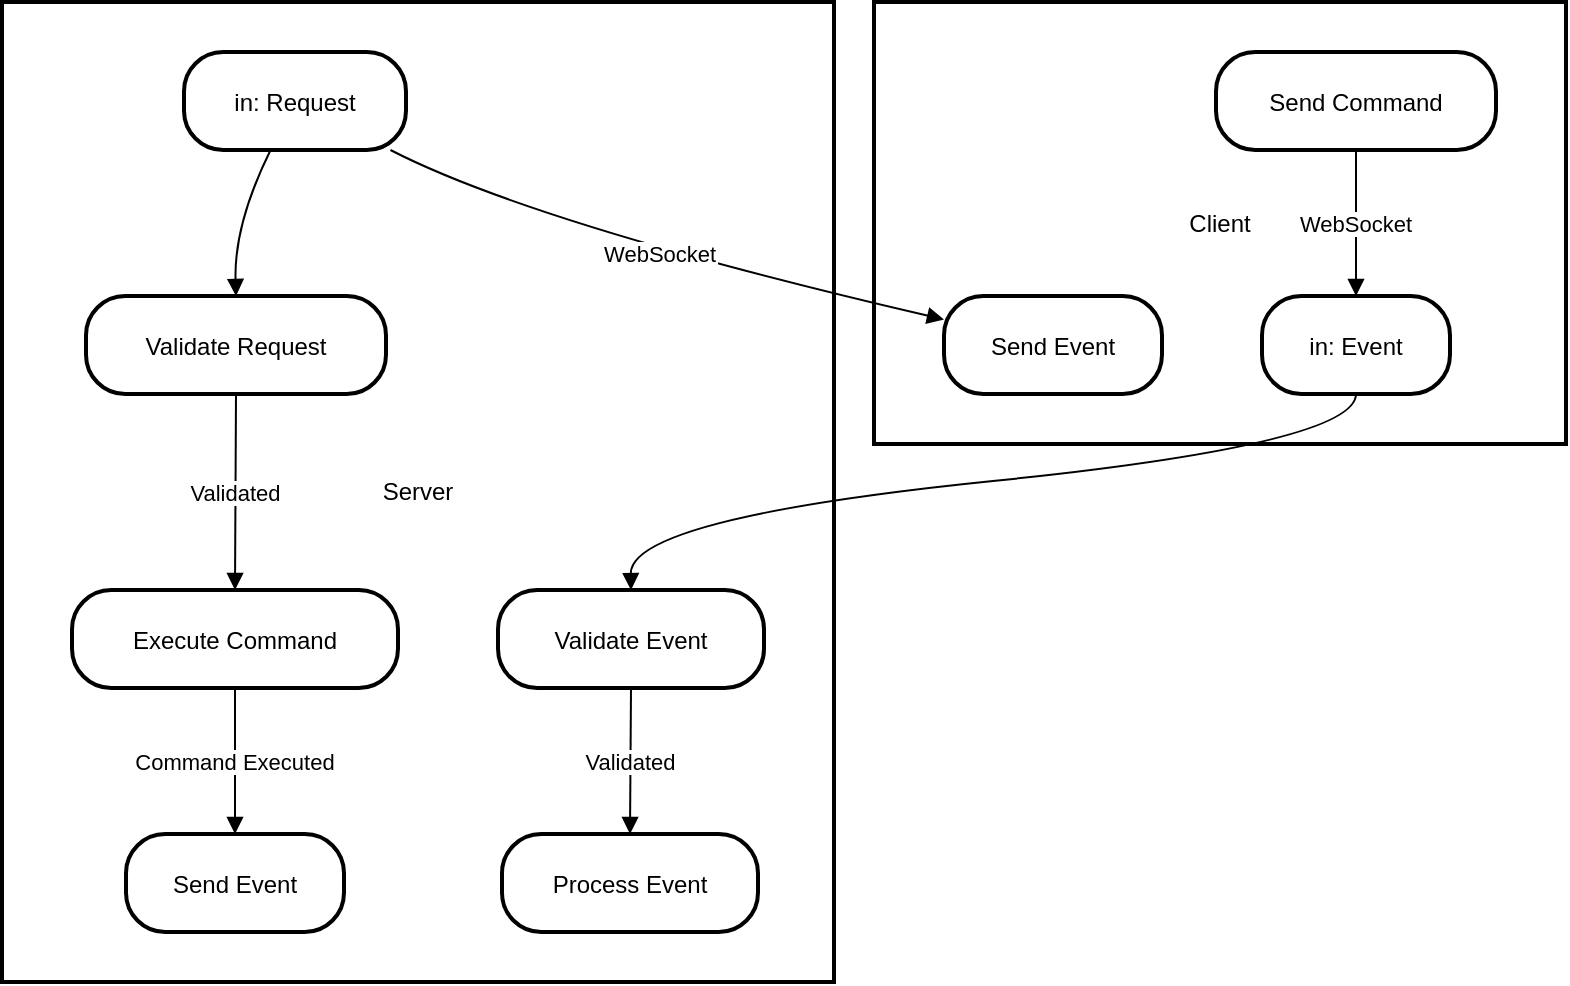 <mxfile version="24.8.0">
  <diagram name="Page-1" id="BQkFQnIl89M9SugGBp6n">
    <mxGraphModel>
      <root>
        <mxCell id="0" />
        <mxCell id="1" parent="0" />
        <mxCell id="2" value="Client" style="whiteSpace=wrap;strokeWidth=2;" vertex="1" parent="1">
          <mxGeometry x="444" y="8" width="346" height="221" as="geometry" />
        </mxCell>
        <mxCell id="3" value="Server" style="whiteSpace=wrap;strokeWidth=2;" vertex="1" parent="1">
          <mxGeometry x="8" y="8" width="416" height="490" as="geometry" />
        </mxCell>
        <mxCell id="4" value="in: Request" style="rounded=1;arcSize=40;strokeWidth=2" vertex="1" parent="1">
          <mxGeometry x="99" y="33" width="111" height="49" as="geometry" />
        </mxCell>
        <mxCell id="5" value="Validate Request" style="rounded=1;arcSize=40;strokeWidth=2" vertex="1" parent="1">
          <mxGeometry x="50" y="155" width="150" height="49" as="geometry" />
        </mxCell>
        <mxCell id="6" value="Execute Command" style="rounded=1;arcSize=40;strokeWidth=2" vertex="1" parent="1">
          <mxGeometry x="43" y="302" width="163" height="49" as="geometry" />
        </mxCell>
        <mxCell id="7" value="Send Event" style="rounded=1;arcSize=40;strokeWidth=2" vertex="1" parent="1">
          <mxGeometry x="70" y="424" width="109" height="49" as="geometry" />
        </mxCell>
        <mxCell id="8" value="Send Command" style="rounded=1;arcSize=40;strokeWidth=2" vertex="1" parent="1">
          <mxGeometry x="615" y="33" width="140" height="49" as="geometry" />
        </mxCell>
        <mxCell id="9" value="in: Event" style="rounded=1;arcSize=40;strokeWidth=2" vertex="1" parent="1">
          <mxGeometry x="638" y="155" width="94" height="49" as="geometry" />
        </mxCell>
        <mxCell id="10" value="Validate Event" style="rounded=1;arcSize=40;strokeWidth=2" vertex="1" parent="1">
          <mxGeometry x="256" y="302" width="133" height="49" as="geometry" />
        </mxCell>
        <mxCell id="11" value="Process Event" style="rounded=1;arcSize=40;strokeWidth=2" vertex="1" parent="1">
          <mxGeometry x="258" y="424" width="128" height="49" as="geometry" />
        </mxCell>
        <mxCell id="12" value="Send Event" style="rounded=1;arcSize=40;strokeWidth=2" vertex="1" parent="1">
          <mxGeometry x="479" y="155" width="109" height="49" as="geometry" />
        </mxCell>
        <mxCell id="13" value="" style="curved=1;startArrow=none;endArrow=block;exitX=0.39;exitY=1;entryX=0.5;entryY=0;" edge="1" parent="1" source="4" target="5">
          <mxGeometry relative="1" as="geometry">
            <Array as="points">
              <mxPoint x="124" y="119" />
            </Array>
          </mxGeometry>
        </mxCell>
        <mxCell id="14" value="Validated" style="curved=1;startArrow=none;endArrow=block;exitX=0.5;exitY=1;entryX=0.5;entryY=0;" edge="1" parent="1" source="5" target="6">
          <mxGeometry relative="1" as="geometry">
            <Array as="points" />
          </mxGeometry>
        </mxCell>
        <mxCell id="15" value="Command Executed" style="curved=1;startArrow=none;endArrow=block;exitX=0.5;exitY=1;entryX=0.5;entryY=0;" edge="1" parent="1" source="6" target="7">
          <mxGeometry relative="1" as="geometry">
            <Array as="points" />
          </mxGeometry>
        </mxCell>
        <mxCell id="16" value="WebSocket" style="curved=1;startArrow=none;endArrow=block;exitX=0.5;exitY=1;entryX=0.5;entryY=0;" edge="1" parent="1" source="8" target="9">
          <mxGeometry relative="1" as="geometry">
            <Array as="points" />
          </mxGeometry>
        </mxCell>
        <mxCell id="17" value="" style="curved=1;startArrow=none;endArrow=block;exitX=0.5;exitY=1;entryX=0.5;entryY=0;" edge="1" parent="1" source="9" target="10">
          <mxGeometry relative="1" as="geometry">
            <Array as="points">
              <mxPoint x="685" y="229" />
              <mxPoint x="322" y="266" />
            </Array>
          </mxGeometry>
        </mxCell>
        <mxCell id="18" value="Validated" style="curved=1;startArrow=none;endArrow=block;exitX=0.5;exitY=1;entryX=0.5;entryY=0;" edge="1" parent="1" source="10" target="11">
          <mxGeometry relative="1" as="geometry">
            <Array as="points" />
          </mxGeometry>
        </mxCell>
        <mxCell id="19" value="WebSocket" style="curved=1;startArrow=none;endArrow=block;exitX=0.93;exitY=1;entryX=0;entryY=0.24;" edge="1" parent="1" source="4" target="12">
          <mxGeometry relative="1" as="geometry">
            <Array as="points">
              <mxPoint x="274" y="119" />
            </Array>
          </mxGeometry>
        </mxCell>
      </root>
    </mxGraphModel>
  </diagram>
</mxfile>
